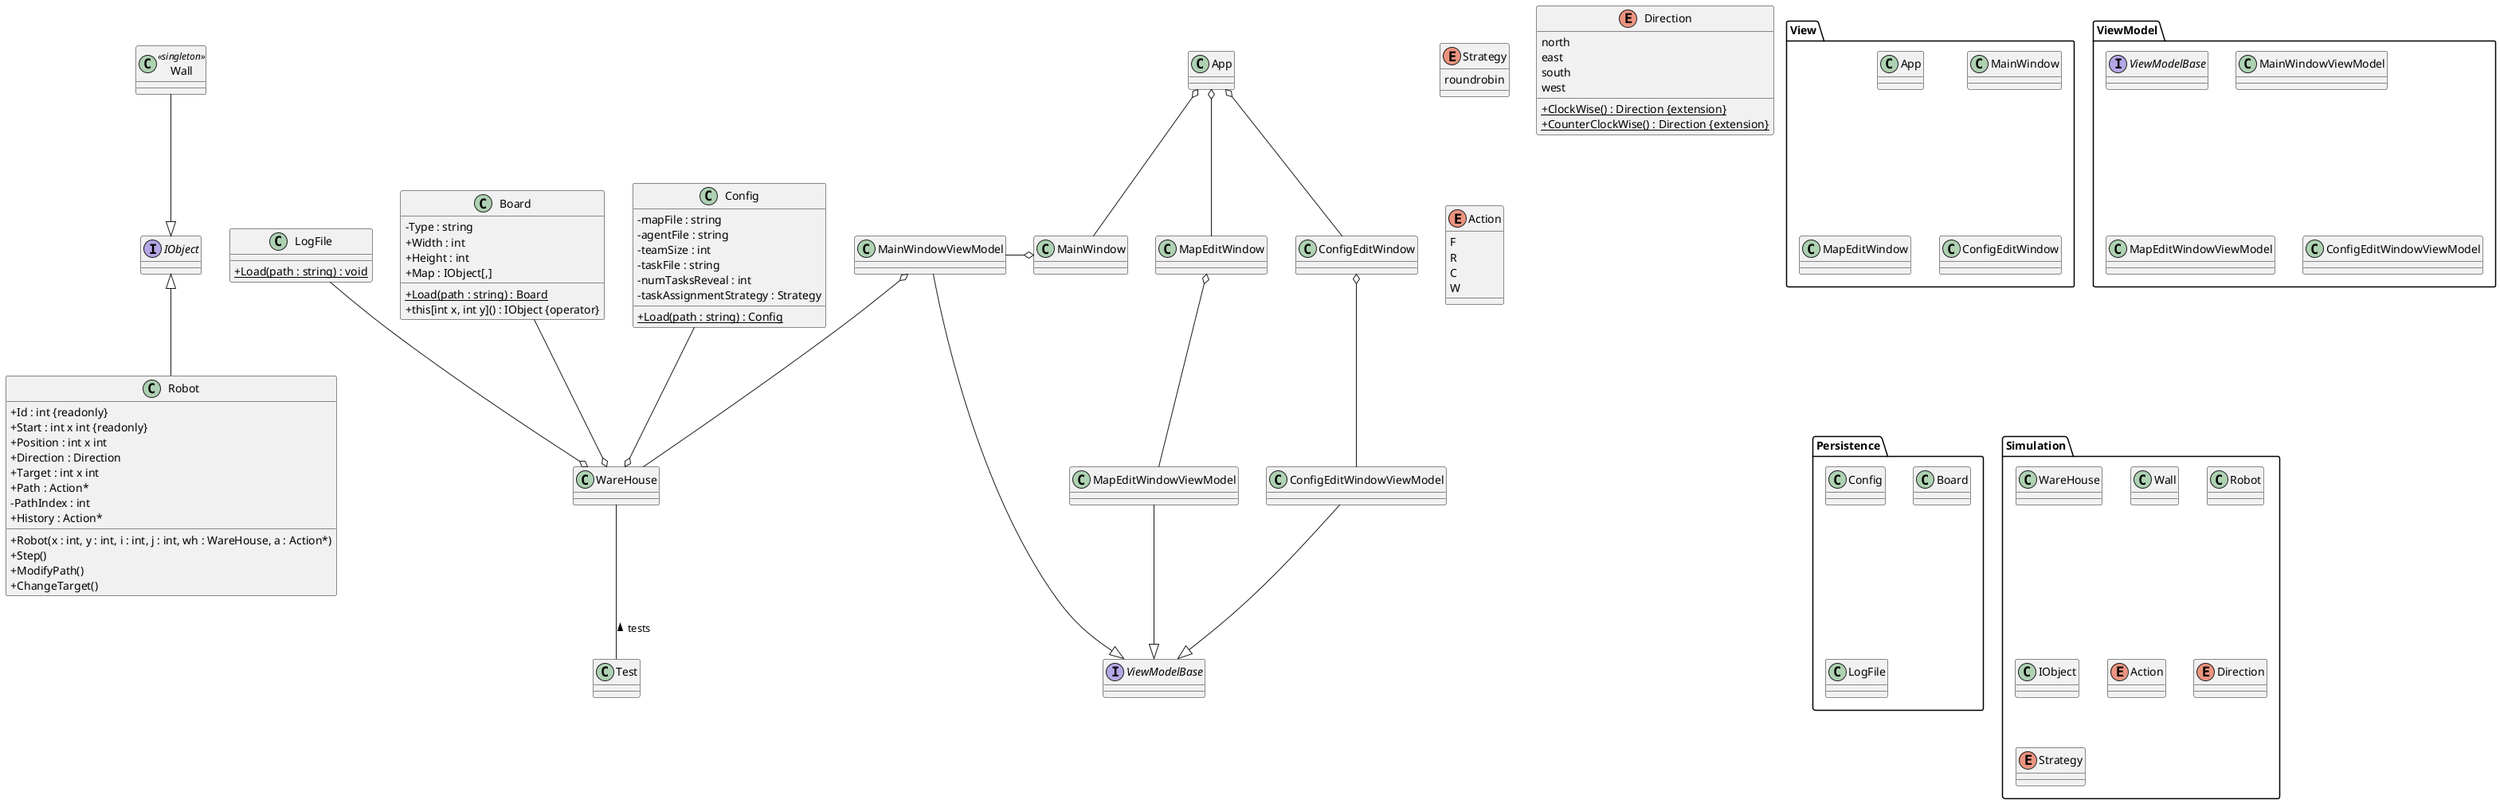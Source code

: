 @startuml ClassDiagram
skinparam classAttributeIconSize 0

package "View" {
    class App
    class MainWindow
    class MapEditWindow
    class ConfigEditWindow
}

package "ViewModel" {
    interface ViewModelBase
    class MainWindowViewModel
    class MapEditWindowViewModel
    class ConfigEditWindowViewModel
}

package "Persistence" {
    class Config
    class Board
    class LogFile
}

package "Simulation" {
    class WareHouse
    class Wall
    class Robot
    class IObject

    enum Action
    enum Direction
    enum Strategy
}

interface ViewModelBase {}

class App {}

class MainWindow {}

class MainWindowViewModel {}

class MapEditWindow {}

class MapEditWindowViewModel {}

class ConfigEditWindow {}

class ConfigEditWindowViewModel {}

class Test {}

class WareHouse {}

class Config {
    -mapFile : string
    -agentFile : string
    -teamSize : int
    -taskFile : string
    -numTasksReveal : int
    -taskAssignmentStrategy : Strategy
    {static} +Load(path : string) : Config
}

enum Strategy {
    roundrobin
}

enum Direction {
    north
    east
    south
    west
    {static}+ClockWise() : Direction {extension}
    {static}+CounterClockWise() : Direction {extension}
}

enum Action {
    F
    R
    C
    W
}

class Board {
    -Type : string
    +Width : int
    +Height : int
    +Map : IObject[,]
    {static} +Load(path : string) : Board
    +this[int x, int y]() : IObject {operator}
}

class LogFile {
    {static} +Load(path : string) : void
}

interface IObject {}


class Wall <<singleton>> {}

class Robot {
    +Id : int {readonly}
    +Start : int x int {readonly}
    +Position : int x int
    +Direction : Direction
    +Target : int x int
    +Path : Action*
    -PathIndex : int
    +History : Action*
    +Robot(x : int, y : int, i : int, j : int, wh : WareHouse, a : Action*)
    +Step()
    +ModifyPath()
    +ChangeTarget()
}

App o-- MainWindow
App o-- MapEditWindow
App o-- ConfigEditWindow

ViewModelBase <|-up- MainWindowViewModel
ViewModelBase <|-up- MapEditWindowViewModel
ViewModelBase <|-up- ConfigEditWindowViewModel

MainWindow o-left- MainWindowViewModel
MapEditWindow o-down- MapEditWindowViewModel
ConfigEditWindow o-down- ConfigEditWindowViewModel

MainWindowViewModel o-down- WareHouse

WareHouse -down- Test : tests <

WareHouse o-up- Config
WareHouse o-up- Board
WareHouse o-up- LogFile

IObject <|-up- Wall
IObject <|-- Robot

@enduml